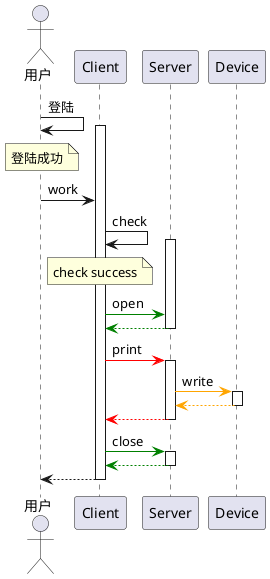 @startuml
actor 用户

用户 ->用户:登陆
note over 用户:登陆成功

activate Client
用户->Client:work

Client ->Client:check
note over of Client:check success

activate Server
Client -[#green]> Server:open
Server --[#green]> Client
deactivate Server

Client -[#red]> Server:print
activate Server

Server-[#orange]>Device:write
activate Device
Device --[#orange]>Server
deactivate Device
Server --[#red]>Client:
deactivate Server


Client -[#green]>Server:close
activate Server
Server --[#green]>Client
deactivate Server

Client -->用户
deactivate Client



'Alice -> Bob: Authentication Request
'Bob --> Alice: Authentication Response
'
'Alice -> Bob: Another authentication Request
'Alice <-- Bob: another authentication Response
'actor user #blue
'participant user2 #grey
'boundary 边界 #blue
'control 控制 #green
'entity 实体 #pink
'database 数据库 #yellow
@enduml